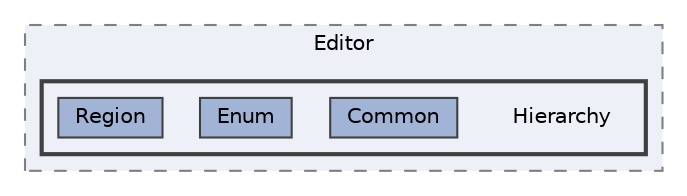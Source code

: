 digraph "C:/Users/むずでょ/Documents/Unity Projects/RMU-1-00-00-Research/Assets/RPGMaker/Codebase/Editor/Hierarchy"
{
 // LATEX_PDF_SIZE
  bgcolor="transparent";
  edge [fontname=Helvetica,fontsize=10,labelfontname=Helvetica,labelfontsize=10];
  node [fontname=Helvetica,fontsize=10,shape=box,height=0.2,width=0.4];
  compound=true
  subgraph clusterdir_74dced29a7a255bf47af63b9d5557679 {
    graph [ bgcolor="#edf0f7", pencolor="grey50", label="Editor", fontname=Helvetica,fontsize=10 style="filled,dashed", URL="dir_74dced29a7a255bf47af63b9d5557679.html",tooltip=""]
  subgraph clusterdir_81818bd314c7e2bb19fa355dabceff85 {
    graph [ bgcolor="#edf0f7", pencolor="grey25", label="", fontname=Helvetica,fontsize=10 style="filled,bold", URL="dir_81818bd314c7e2bb19fa355dabceff85.html",tooltip=""]
    dir_81818bd314c7e2bb19fa355dabceff85 [shape=plaintext, label="Hierarchy"];
  dir_b92c4e64d4514b24b2cd65e76248605a [label="Common", fillcolor="#a2b4d6", color="grey25", style="filled", URL="dir_b92c4e64d4514b24b2cd65e76248605a.html",tooltip=""];
  dir_3719e57224d66285aae06813f5267aae [label="Enum", fillcolor="#a2b4d6", color="grey25", style="filled", URL="dir_3719e57224d66285aae06813f5267aae.html",tooltip=""];
  dir_6828c090363a11ca8cb150a11770bf93 [label="Region", fillcolor="#a2b4d6", color="grey25", style="filled", URL="dir_6828c090363a11ca8cb150a11770bf93.html",tooltip=""];
  }
  }
}
